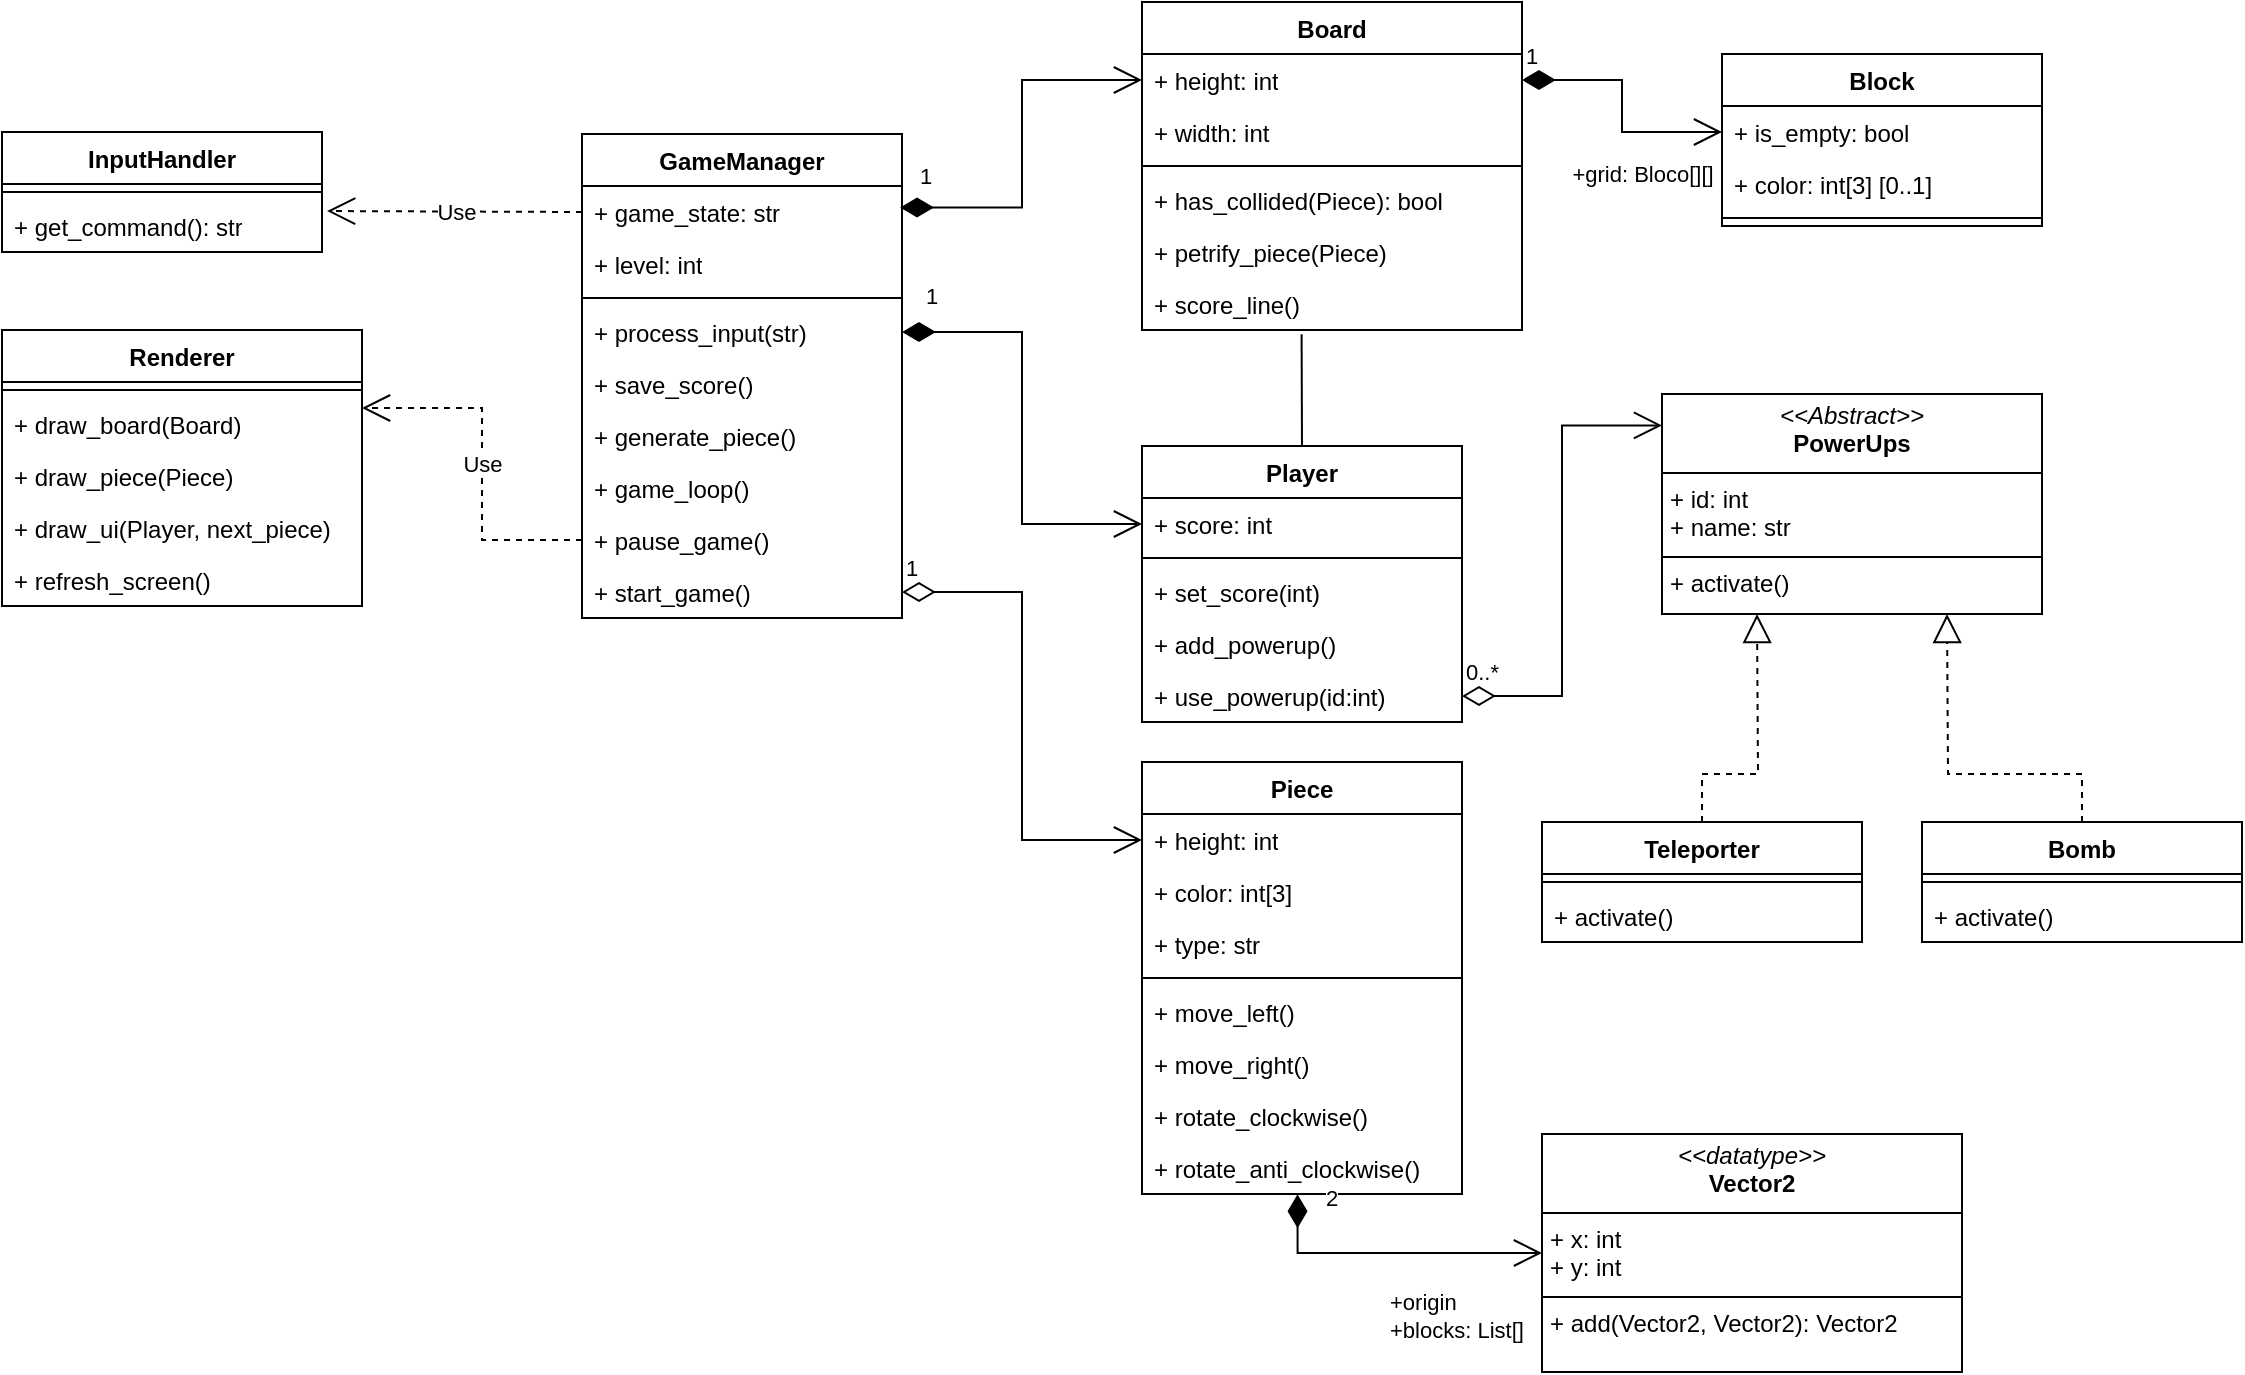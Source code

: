 <mxfile>
    <diagram name="Página-1" id="Ick1-umUcH9V6UhuXEa-">
        <mxGraphModel dx="205" dy="286" grid="1" gridSize="10" guides="1" tooltips="1" connect="1" arrows="1" fold="1" page="1" pageScale="1" pageWidth="1169" pageHeight="827" math="0" shadow="0">
            <root>
                <mxCell id="0"/>
                <mxCell id="1" parent="0"/>
                <mxCell id="P-CpRKUFRrQaHl6mjp3--8" value="&lt;div&gt;GameManager&lt;/div&gt;" style="swimlane;fontStyle=1;align=center;verticalAlign=top;childLayout=stackLayout;horizontal=1;startSize=26;horizontalStack=0;resizeParent=1;resizeParentMax=0;resizeLast=0;collapsible=1;marginBottom=0;whiteSpace=wrap;html=1;" parent="1" vertex="1">
                    <mxGeometry x="320" y="100" width="160" height="242" as="geometry"/>
                </mxCell>
                <mxCell id="P-CpRKUFRrQaHl6mjp3--9" value="+ game_state: str" style="text;strokeColor=none;fillColor=none;align=left;verticalAlign=top;spacingLeft=4;spacingRight=4;overflow=hidden;rotatable=0;points=[[0,0.5],[1,0.5]];portConstraint=eastwest;whiteSpace=wrap;html=1;" parent="P-CpRKUFRrQaHl6mjp3--8" vertex="1">
                    <mxGeometry y="26" width="160" height="26" as="geometry"/>
                </mxCell>
                <mxCell id="P-CpRKUFRrQaHl6mjp3--46" value="+ level: int" style="text;strokeColor=none;fillColor=none;align=left;verticalAlign=top;spacingLeft=4;spacingRight=4;overflow=hidden;rotatable=0;points=[[0,0.5],[1,0.5]];portConstraint=eastwest;whiteSpace=wrap;html=1;" parent="P-CpRKUFRrQaHl6mjp3--8" vertex="1">
                    <mxGeometry y="52" width="160" height="26" as="geometry"/>
                </mxCell>
                <mxCell id="P-CpRKUFRrQaHl6mjp3--10" value="" style="line;strokeWidth=1;fillColor=none;align=left;verticalAlign=middle;spacingTop=-1;spacingLeft=3;spacingRight=3;rotatable=0;labelPosition=right;points=[];portConstraint=eastwest;strokeColor=inherit;" parent="P-CpRKUFRrQaHl6mjp3--8" vertex="1">
                    <mxGeometry y="78" width="160" height="8" as="geometry"/>
                </mxCell>
                <mxCell id="P-CpRKUFRrQaHl6mjp3--11" value="+ process_input(str)" style="text;strokeColor=none;fillColor=none;align=left;verticalAlign=top;spacingLeft=4;spacingRight=4;overflow=hidden;rotatable=0;points=[[0,0.5],[1,0.5]];portConstraint=eastwest;whiteSpace=wrap;html=1;" parent="P-CpRKUFRrQaHl6mjp3--8" vertex="1">
                    <mxGeometry y="86" width="160" height="26" as="geometry"/>
                </mxCell>
                <mxCell id="P-CpRKUFRrQaHl6mjp3--54" value="+ save_score()" style="text;strokeColor=none;fillColor=none;align=left;verticalAlign=top;spacingLeft=4;spacingRight=4;overflow=hidden;rotatable=0;points=[[0,0.5],[1,0.5]];portConstraint=eastwest;whiteSpace=wrap;html=1;" parent="P-CpRKUFRrQaHl6mjp3--8" vertex="1">
                    <mxGeometry y="112" width="160" height="26" as="geometry"/>
                </mxCell>
                <mxCell id="P-CpRKUFRrQaHl6mjp3--52" value="+ generate_piece()" style="text;strokeColor=none;fillColor=none;align=left;verticalAlign=top;spacingLeft=4;spacingRight=4;overflow=hidden;rotatable=0;points=[[0,0.5],[1,0.5]];portConstraint=eastwest;whiteSpace=wrap;html=1;" parent="P-CpRKUFRrQaHl6mjp3--8" vertex="1">
                    <mxGeometry y="138" width="160" height="26" as="geometry"/>
                </mxCell>
                <mxCell id="P-CpRKUFRrQaHl6mjp3--51" value="+ game_loop()" style="text;strokeColor=none;fillColor=none;align=left;verticalAlign=top;spacingLeft=4;spacingRight=4;overflow=hidden;rotatable=0;points=[[0,0.5],[1,0.5]];portConstraint=eastwest;whiteSpace=wrap;html=1;" parent="P-CpRKUFRrQaHl6mjp3--8" vertex="1">
                    <mxGeometry y="164" width="160" height="26" as="geometry"/>
                </mxCell>
                <mxCell id="P-CpRKUFRrQaHl6mjp3--50" value="+ pause_game()" style="text;strokeColor=none;fillColor=none;align=left;verticalAlign=top;spacingLeft=4;spacingRight=4;overflow=hidden;rotatable=0;points=[[0,0.5],[1,0.5]];portConstraint=eastwest;whiteSpace=wrap;html=1;" parent="P-CpRKUFRrQaHl6mjp3--8" vertex="1">
                    <mxGeometry y="190" width="160" height="26" as="geometry"/>
                </mxCell>
                <mxCell id="P-CpRKUFRrQaHl6mjp3--49" value="+ start_game()" style="text;strokeColor=none;fillColor=none;align=left;verticalAlign=top;spacingLeft=4;spacingRight=4;overflow=hidden;rotatable=0;points=[[0,0.5],[1,0.5]];portConstraint=eastwest;whiteSpace=wrap;html=1;" parent="P-CpRKUFRrQaHl6mjp3--8" vertex="1">
                    <mxGeometry y="216" width="160" height="26" as="geometry"/>
                </mxCell>
                <mxCell id="P-CpRKUFRrQaHl6mjp3--16" value="Board" style="swimlane;fontStyle=1;align=center;verticalAlign=top;childLayout=stackLayout;horizontal=1;startSize=26;horizontalStack=0;resizeParent=1;resizeParentMax=0;resizeLast=0;collapsible=1;marginBottom=0;whiteSpace=wrap;html=1;" parent="1" vertex="1">
                    <mxGeometry x="600" y="34" width="190" height="164" as="geometry"/>
                </mxCell>
                <mxCell id="P-CpRKUFRrQaHl6mjp3--17" value="+ height: int" style="text;strokeColor=none;fillColor=none;align=left;verticalAlign=top;spacingLeft=4;spacingRight=4;overflow=hidden;rotatable=0;points=[[0,0.5],[1,0.5]];portConstraint=eastwest;whiteSpace=wrap;html=1;" parent="P-CpRKUFRrQaHl6mjp3--16" vertex="1">
                    <mxGeometry y="26" width="190" height="26" as="geometry"/>
                </mxCell>
                <mxCell id="P-CpRKUFRrQaHl6mjp3--55" value="+ width: int" style="text;strokeColor=none;fillColor=none;align=left;verticalAlign=top;spacingLeft=4;spacingRight=4;overflow=hidden;rotatable=0;points=[[0,0.5],[1,0.5]];portConstraint=eastwest;whiteSpace=wrap;html=1;" parent="P-CpRKUFRrQaHl6mjp3--16" vertex="1">
                    <mxGeometry y="52" width="190" height="26" as="geometry"/>
                </mxCell>
                <mxCell id="P-CpRKUFRrQaHl6mjp3--18" value="" style="line;strokeWidth=1;fillColor=none;align=left;verticalAlign=middle;spacingTop=-1;spacingLeft=3;spacingRight=3;rotatable=0;labelPosition=right;points=[];portConstraint=eastwest;strokeColor=inherit;" parent="P-CpRKUFRrQaHl6mjp3--16" vertex="1">
                    <mxGeometry y="78" width="190" height="8" as="geometry"/>
                </mxCell>
                <mxCell id="P-CpRKUFRrQaHl6mjp3--19" value="&lt;div&gt;+ has_collided(Piece): bool&lt;/div&gt;" style="text;strokeColor=none;fillColor=none;align=left;verticalAlign=top;spacingLeft=4;spacingRight=4;overflow=hidden;rotatable=0;points=[[0,0.5],[1,0.5]];portConstraint=eastwest;whiteSpace=wrap;html=1;" parent="P-CpRKUFRrQaHl6mjp3--16" vertex="1">
                    <mxGeometry y="86" width="190" height="26" as="geometry"/>
                </mxCell>
                <mxCell id="P-CpRKUFRrQaHl6mjp3--57" value="&lt;div&gt;+ petrify_piece(Piece)&lt;/div&gt;" style="text;strokeColor=none;fillColor=none;align=left;verticalAlign=top;spacingLeft=4;spacingRight=4;overflow=hidden;rotatable=0;points=[[0,0.5],[1,0.5]];portConstraint=eastwest;whiteSpace=wrap;html=1;" parent="P-CpRKUFRrQaHl6mjp3--16" vertex="1">
                    <mxGeometry y="112" width="190" height="26" as="geometry"/>
                </mxCell>
                <mxCell id="P-CpRKUFRrQaHl6mjp3--58" value="&lt;div&gt;+ score_line()&lt;/div&gt;" style="text;strokeColor=none;fillColor=none;align=left;verticalAlign=top;spacingLeft=4;spacingRight=4;overflow=hidden;rotatable=0;points=[[0,0.5],[1,0.5]];portConstraint=eastwest;whiteSpace=wrap;html=1;" parent="P-CpRKUFRrQaHl6mjp3--16" vertex="1">
                    <mxGeometry y="138" width="190" height="26" as="geometry"/>
                </mxCell>
                <mxCell id="P-CpRKUFRrQaHl6mjp3--26" value="Player" style="swimlane;fontStyle=1;align=center;verticalAlign=top;childLayout=stackLayout;horizontal=1;startSize=26;horizontalStack=0;resizeParent=1;resizeParentMax=0;resizeLast=0;collapsible=1;marginBottom=0;whiteSpace=wrap;html=1;" parent="1" vertex="1">
                    <mxGeometry x="600" y="256" width="160" height="138" as="geometry"/>
                </mxCell>
                <mxCell id="P-CpRKUFRrQaHl6mjp3--27" value="+ score: int" style="text;strokeColor=none;fillColor=none;align=left;verticalAlign=top;spacingLeft=4;spacingRight=4;overflow=hidden;rotatable=0;points=[[0,0.5],[1,0.5]];portConstraint=eastwest;whiteSpace=wrap;html=1;" parent="P-CpRKUFRrQaHl6mjp3--26" vertex="1">
                    <mxGeometry y="26" width="160" height="26" as="geometry"/>
                </mxCell>
                <mxCell id="P-CpRKUFRrQaHl6mjp3--28" value="" style="line;strokeWidth=1;fillColor=none;align=left;verticalAlign=middle;spacingTop=-1;spacingLeft=3;spacingRight=3;rotatable=0;labelPosition=right;points=[];portConstraint=eastwest;strokeColor=inherit;" parent="P-CpRKUFRrQaHl6mjp3--26" vertex="1">
                    <mxGeometry y="52" width="160" height="8" as="geometry"/>
                </mxCell>
                <mxCell id="ry5ZCGBuCpGSopJHRG9j-54" value="+ set_score(int)" style="text;strokeColor=none;fillColor=none;align=left;verticalAlign=top;spacingLeft=4;spacingRight=4;overflow=hidden;rotatable=0;points=[[0,0.5],[1,0.5]];portConstraint=eastwest;whiteSpace=wrap;html=1;" parent="P-CpRKUFRrQaHl6mjp3--26" vertex="1">
                    <mxGeometry y="60" width="160" height="26" as="geometry"/>
                </mxCell>
                <mxCell id="ry5ZCGBuCpGSopJHRG9j-69" value="+ add_powerup()" style="text;strokeColor=none;fillColor=none;align=left;verticalAlign=top;spacingLeft=4;spacingRight=4;overflow=hidden;rotatable=0;points=[[0,0.5],[1,0.5]];portConstraint=eastwest;whiteSpace=wrap;html=1;" parent="P-CpRKUFRrQaHl6mjp3--26" vertex="1">
                    <mxGeometry y="86" width="160" height="26" as="geometry"/>
                </mxCell>
                <mxCell id="P-CpRKUFRrQaHl6mjp3--29" value="+ use_powerup(id:int)" style="text;strokeColor=none;fillColor=none;align=left;verticalAlign=top;spacingLeft=4;spacingRight=4;overflow=hidden;rotatable=0;points=[[0,0.5],[1,0.5]];portConstraint=eastwest;whiteSpace=wrap;html=1;" parent="P-CpRKUFRrQaHl6mjp3--26" vertex="1">
                    <mxGeometry y="112" width="160" height="26" as="geometry"/>
                </mxCell>
                <mxCell id="P-CpRKUFRrQaHl6mjp3--32" value="1" style="endArrow=open;html=1;endSize=12;startArrow=diamondThin;startSize=14;startFill=1;edgeStyle=orthogonalEdgeStyle;align=left;verticalAlign=bottom;rounded=0;exitX=0.994;exitY=0.152;exitDx=0;exitDy=0;entryX=0;entryY=0.5;entryDx=0;entryDy=0;exitPerimeter=0;" parent="1" source="P-CpRKUFRrQaHl6mjp3--8" target="P-CpRKUFRrQaHl6mjp3--17" edge="1">
                    <mxGeometry x="-0.912" y="7" relative="1" as="geometry">
                        <mxPoint x="396" y="270" as="sourcePoint"/>
                        <mxPoint x="556" y="270" as="targetPoint"/>
                        <mxPoint as="offset"/>
                    </mxGeometry>
                </mxCell>
                <mxCell id="P-CpRKUFRrQaHl6mjp3--36" value="&lt;div&gt;Piece&lt;/div&gt;" style="swimlane;fontStyle=1;align=center;verticalAlign=top;childLayout=stackLayout;horizontal=1;startSize=26;horizontalStack=0;resizeParent=1;resizeParentMax=0;resizeLast=0;collapsible=1;marginBottom=0;whiteSpace=wrap;html=1;" parent="1" vertex="1">
                    <mxGeometry x="600" y="414" width="160" height="216" as="geometry"/>
                </mxCell>
                <mxCell id="P-CpRKUFRrQaHl6mjp3--37" value="+ height: int" style="text;strokeColor=none;fillColor=none;align=left;verticalAlign=top;spacingLeft=4;spacingRight=4;overflow=hidden;rotatable=0;points=[[0,0.5],[1,0.5]];portConstraint=eastwest;whiteSpace=wrap;html=1;" parent="P-CpRKUFRrQaHl6mjp3--36" vertex="1">
                    <mxGeometry y="26" width="160" height="26" as="geometry"/>
                </mxCell>
                <mxCell id="ry5ZCGBuCpGSopJHRG9j-68" value="+ color: int[3]" style="text;strokeColor=none;fillColor=none;align=left;verticalAlign=top;spacingLeft=4;spacingRight=4;overflow=hidden;rotatable=0;points=[[0,0.5],[1,0.5]];portConstraint=eastwest;whiteSpace=wrap;html=1;" parent="P-CpRKUFRrQaHl6mjp3--36" vertex="1">
                    <mxGeometry y="52" width="160" height="26" as="geometry"/>
                </mxCell>
                <mxCell id="ry5ZCGBuCpGSopJHRG9j-64" value="+ type: str" style="text;strokeColor=none;fillColor=none;align=left;verticalAlign=top;spacingLeft=4;spacingRight=4;overflow=hidden;rotatable=0;points=[[0,0.5],[1,0.5]];portConstraint=eastwest;whiteSpace=wrap;html=1;" parent="P-CpRKUFRrQaHl6mjp3--36" vertex="1">
                    <mxGeometry y="78" width="160" height="26" as="geometry"/>
                </mxCell>
                <mxCell id="P-CpRKUFRrQaHl6mjp3--38" value="" style="line;strokeWidth=1;fillColor=none;align=left;verticalAlign=middle;spacingTop=-1;spacingLeft=3;spacingRight=3;rotatable=0;labelPosition=right;points=[];portConstraint=eastwest;strokeColor=inherit;" parent="P-CpRKUFRrQaHl6mjp3--36" vertex="1">
                    <mxGeometry y="104" width="160" height="8" as="geometry"/>
                </mxCell>
                <mxCell id="ry5ZCGBuCpGSopJHRG9j-61" value="+ move_left()" style="text;strokeColor=none;fillColor=none;align=left;verticalAlign=top;spacingLeft=4;spacingRight=4;overflow=hidden;rotatable=0;points=[[0,0.5],[1,0.5]];portConstraint=eastwest;whiteSpace=wrap;html=1;" parent="P-CpRKUFRrQaHl6mjp3--36" vertex="1">
                    <mxGeometry y="112" width="160" height="26" as="geometry"/>
                </mxCell>
                <mxCell id="ry5ZCGBuCpGSopJHRG9j-66" value="+ move_right()" style="text;strokeColor=none;fillColor=none;align=left;verticalAlign=top;spacingLeft=4;spacingRight=4;overflow=hidden;rotatable=0;points=[[0,0.5],[1,0.5]];portConstraint=eastwest;whiteSpace=wrap;html=1;" parent="P-CpRKUFRrQaHl6mjp3--36" vertex="1">
                    <mxGeometry y="138" width="160" height="26" as="geometry"/>
                </mxCell>
                <mxCell id="ry5ZCGBuCpGSopJHRG9j-67" value="+ rotate_clockwise()" style="text;strokeColor=none;fillColor=none;align=left;verticalAlign=top;spacingLeft=4;spacingRight=4;overflow=hidden;rotatable=0;points=[[0,0.5],[1,0.5]];portConstraint=eastwest;whiteSpace=wrap;html=1;" parent="P-CpRKUFRrQaHl6mjp3--36" vertex="1">
                    <mxGeometry y="164" width="160" height="26" as="geometry"/>
                </mxCell>
                <mxCell id="P-CpRKUFRrQaHl6mjp3--39" value="+ rotate_anti_clockwise()" style="text;strokeColor=none;fillColor=none;align=left;verticalAlign=top;spacingLeft=4;spacingRight=4;overflow=hidden;rotatable=0;points=[[0,0.5],[1,0.5]];portConstraint=eastwest;whiteSpace=wrap;html=1;" parent="P-CpRKUFRrQaHl6mjp3--36" vertex="1">
                    <mxGeometry y="190" width="160" height="26" as="geometry"/>
                </mxCell>
                <mxCell id="P-CpRKUFRrQaHl6mjp3--47" value="1" style="endArrow=open;html=1;endSize=12;startArrow=diamondThin;startSize=14;startFill=1;edgeStyle=orthogonalEdgeStyle;align=left;verticalAlign=bottom;rounded=0;exitX=1;exitY=0.5;exitDx=0;exitDy=0;entryX=0;entryY=0.5;entryDx=0;entryDy=0;" parent="1" source="P-CpRKUFRrQaHl6mjp3--11" target="P-CpRKUFRrQaHl6mjp3--27" edge="1">
                    <mxGeometry x="-0.91" y="9" relative="1" as="geometry">
                        <mxPoint x="506" y="202" as="sourcePoint"/>
                        <mxPoint x="596" y="202" as="targetPoint"/>
                        <mxPoint as="offset"/>
                    </mxGeometry>
                </mxCell>
                <mxCell id="P-CpRKUFRrQaHl6mjp3--62" value="&lt;p style=&quot;margin:0px;margin-top:4px;text-align:center;&quot;&gt;&lt;i&gt;&amp;lt;&amp;lt;datatype&amp;gt;&amp;gt;&lt;/i&gt;&lt;br&gt;&lt;b&gt;Vector2&lt;/b&gt;&lt;/p&gt;&lt;hr size=&quot;1&quot; style=&quot;border-style:solid;&quot;&gt;&lt;p style=&quot;margin:0px;margin-left:4px;&quot;&gt;+ x: int&lt;br&gt;+ y: int&lt;/p&gt;&lt;hr size=&quot;1&quot; style=&quot;border-style:solid;&quot;&gt;&lt;p style=&quot;margin:0px;margin-left:4px;&quot;&gt;+ add(Vector2, Vector2): Vector2&lt;/p&gt;" style="verticalAlign=top;align=left;overflow=fill;html=1;whiteSpace=wrap;" parent="1" vertex="1">
                    <mxGeometry x="800" y="600" width="210" height="119" as="geometry"/>
                </mxCell>
                <mxCell id="P-CpRKUFRrQaHl6mjp3--64" value="Block" style="swimlane;fontStyle=1;align=center;verticalAlign=top;childLayout=stackLayout;horizontal=1;startSize=26;horizontalStack=0;resizeParent=1;resizeParentMax=0;resizeLast=0;collapsible=1;marginBottom=0;whiteSpace=wrap;html=1;" parent="1" vertex="1">
                    <mxGeometry x="890" y="60" width="160" height="86" as="geometry"/>
                </mxCell>
                <mxCell id="P-CpRKUFRrQaHl6mjp3--71" value="+ is_empty: bool" style="text;strokeColor=none;fillColor=none;align=left;verticalAlign=top;spacingLeft=4;spacingRight=4;overflow=hidden;rotatable=0;points=[[0,0.5],[1,0.5]];portConstraint=eastwest;whiteSpace=wrap;html=1;" parent="P-CpRKUFRrQaHl6mjp3--64" vertex="1">
                    <mxGeometry y="26" width="160" height="26" as="geometry"/>
                </mxCell>
                <mxCell id="P-CpRKUFRrQaHl6mjp3--70" value="+ color: int[3] [0..1]" style="text;strokeColor=none;fillColor=none;align=left;verticalAlign=top;spacingLeft=4;spacingRight=4;overflow=hidden;rotatable=0;points=[[0,0.5],[1,0.5]];portConstraint=eastwest;whiteSpace=wrap;html=1;" parent="P-CpRKUFRrQaHl6mjp3--64" vertex="1">
                    <mxGeometry y="52" width="160" height="26" as="geometry"/>
                </mxCell>
                <mxCell id="P-CpRKUFRrQaHl6mjp3--66" value="" style="line;strokeWidth=1;fillColor=none;align=left;verticalAlign=middle;spacingTop=-1;spacingLeft=3;spacingRight=3;rotatable=0;labelPosition=right;points=[];portConstraint=eastwest;strokeColor=inherit;" parent="P-CpRKUFRrQaHl6mjp3--64" vertex="1">
                    <mxGeometry y="78" width="160" height="8" as="geometry"/>
                </mxCell>
                <mxCell id="P-CpRKUFRrQaHl6mjp3--69" value="1" style="endArrow=open;html=1;endSize=12;startArrow=diamondThin;startSize=14;startFill=1;edgeStyle=orthogonalEdgeStyle;align=left;verticalAlign=bottom;rounded=0;exitX=1;exitY=0.5;exitDx=0;exitDy=0;entryX=0;entryY=0.5;entryDx=0;entryDy=0;" parent="1" source="P-CpRKUFRrQaHl6mjp3--17" target="P-CpRKUFRrQaHl6mjp3--71" edge="1">
                    <mxGeometry x="-1" y="3" relative="1" as="geometry">
                        <mxPoint x="830" y="180" as="sourcePoint"/>
                        <mxPoint x="860" y="99" as="targetPoint"/>
                        <Array as="points">
                            <mxPoint x="840" y="73"/>
                            <mxPoint x="840" y="99"/>
                        </Array>
                    </mxGeometry>
                </mxCell>
                <mxCell id="ry5ZCGBuCpGSopJHRG9j-1" value="+grid: Bloco[][]" style="edgeLabel;html=1;align=center;verticalAlign=middle;resizable=0;points=[];" parent="P-CpRKUFRrQaHl6mjp3--69" vertex="1" connectable="0">
                    <mxGeometry x="0.503" y="1" relative="1" as="geometry">
                        <mxPoint x="-9" y="22" as="offset"/>
                    </mxGeometry>
                </mxCell>
                <mxCell id="ry5ZCGBuCpGSopJHRG9j-13" value="&lt;p style=&quot;margin:0px;margin-top:4px;text-align:center;&quot;&gt;&lt;i&gt;&amp;lt;&amp;lt;Abstract&amp;gt;&amp;gt;&lt;/i&gt;&lt;br&gt;&lt;b&gt;PowerUps&lt;/b&gt;&lt;/p&gt;&lt;hr size=&quot;1&quot; style=&quot;border-style:solid;&quot;&gt;&lt;p style=&quot;margin:0px;margin-left:4px;&quot;&gt;+ id: int&lt;br&gt;+ name: str&lt;/p&gt;&lt;hr size=&quot;1&quot; style=&quot;border-style:solid;&quot;&gt;&lt;p style=&quot;margin:0px;margin-left:4px;&quot;&gt;+ activate()&lt;/p&gt;" style="verticalAlign=top;align=left;overflow=fill;html=1;whiteSpace=wrap;" parent="1" vertex="1">
                    <mxGeometry x="860" y="230" width="190" height="110" as="geometry"/>
                </mxCell>
                <mxCell id="ry5ZCGBuCpGSopJHRG9j-17" value="0..*" style="endArrow=open;html=1;endSize=12;startArrow=diamondThin;startSize=14;startFill=0;edgeStyle=orthogonalEdgeStyle;align=left;verticalAlign=bottom;rounded=0;exitX=1;exitY=0.5;exitDx=0;exitDy=0;entryX=0;entryY=0.143;entryDx=0;entryDy=0;entryPerimeter=0;" parent="1" source="P-CpRKUFRrQaHl6mjp3--29" target="ry5ZCGBuCpGSopJHRG9j-13" edge="1">
                    <mxGeometry x="-1" y="3" relative="1" as="geometry">
                        <mxPoint x="800" y="380" as="sourcePoint"/>
                        <mxPoint x="960" y="380" as="targetPoint"/>
                    </mxGeometry>
                </mxCell>
                <mxCell id="ry5ZCGBuCpGSopJHRG9j-23" value="Bomb" style="swimlane;fontStyle=1;align=center;verticalAlign=top;childLayout=stackLayout;horizontal=1;startSize=26;horizontalStack=0;resizeParent=1;resizeParentMax=0;resizeLast=0;collapsible=1;marginBottom=0;whiteSpace=wrap;html=1;" parent="1" vertex="1">
                    <mxGeometry x="990" y="444" width="160" height="60" as="geometry"/>
                </mxCell>
                <mxCell id="ry5ZCGBuCpGSopJHRG9j-25" value="" style="line;strokeWidth=1;fillColor=none;align=left;verticalAlign=middle;spacingTop=-1;spacingLeft=3;spacingRight=3;rotatable=0;labelPosition=right;points=[];portConstraint=eastwest;strokeColor=inherit;" parent="ry5ZCGBuCpGSopJHRG9j-23" vertex="1">
                    <mxGeometry y="26" width="160" height="8" as="geometry"/>
                </mxCell>
                <mxCell id="ry5ZCGBuCpGSopJHRG9j-26" value="+ activate()" style="text;strokeColor=none;fillColor=none;align=left;verticalAlign=top;spacingLeft=4;spacingRight=4;overflow=hidden;rotatable=0;points=[[0,0.5],[1,0.5]];portConstraint=eastwest;whiteSpace=wrap;html=1;" parent="ry5ZCGBuCpGSopJHRG9j-23" vertex="1">
                    <mxGeometry y="34" width="160" height="26" as="geometry"/>
                </mxCell>
                <mxCell id="ry5ZCGBuCpGSopJHRG9j-28" value="" style="endArrow=block;dashed=1;endFill=0;endSize=12;html=1;rounded=0;entryX=0.75;entryY=1;entryDx=0;entryDy=0;exitX=0.5;exitY=0;exitDx=0;exitDy=0;" parent="1" source="ry5ZCGBuCpGSopJHRG9j-23" target="ry5ZCGBuCpGSopJHRG9j-13" edge="1">
                    <mxGeometry width="160" relative="1" as="geometry">
                        <mxPoint x="850" y="640" as="sourcePoint"/>
                        <mxPoint x="850" y="550" as="targetPoint"/>
                        <Array as="points">
                            <mxPoint x="1070" y="420"/>
                            <mxPoint x="1003" y="420"/>
                        </Array>
                    </mxGeometry>
                </mxCell>
                <mxCell id="ry5ZCGBuCpGSopJHRG9j-29" value="Teleporter" style="swimlane;fontStyle=1;align=center;verticalAlign=top;childLayout=stackLayout;horizontal=1;startSize=26;horizontalStack=0;resizeParent=1;resizeParentMax=0;resizeLast=0;collapsible=1;marginBottom=0;whiteSpace=wrap;html=1;" parent="1" vertex="1">
                    <mxGeometry x="800" y="444" width="160" height="60" as="geometry"/>
                </mxCell>
                <mxCell id="ry5ZCGBuCpGSopJHRG9j-31" value="" style="line;strokeWidth=1;fillColor=none;align=left;verticalAlign=middle;spacingTop=-1;spacingLeft=3;spacingRight=3;rotatable=0;labelPosition=right;points=[];portConstraint=eastwest;strokeColor=inherit;" parent="ry5ZCGBuCpGSopJHRG9j-29" vertex="1">
                    <mxGeometry y="26" width="160" height="8" as="geometry"/>
                </mxCell>
                <mxCell id="ry5ZCGBuCpGSopJHRG9j-32" value="+ activate()" style="text;strokeColor=none;fillColor=none;align=left;verticalAlign=top;spacingLeft=4;spacingRight=4;overflow=hidden;rotatable=0;points=[[0,0.5],[1,0.5]];portConstraint=eastwest;whiteSpace=wrap;html=1;" parent="ry5ZCGBuCpGSopJHRG9j-29" vertex="1">
                    <mxGeometry y="34" width="160" height="26" as="geometry"/>
                </mxCell>
                <mxCell id="ry5ZCGBuCpGSopJHRG9j-33" value="" style="endArrow=block;dashed=1;endFill=0;endSize=12;html=1;rounded=0;exitX=0.5;exitY=0;exitDx=0;exitDy=0;entryX=0.25;entryY=1;entryDx=0;entryDy=0;" parent="1" source="ry5ZCGBuCpGSopJHRG9j-29" target="ry5ZCGBuCpGSopJHRG9j-13" edge="1">
                    <mxGeometry width="160" relative="1" as="geometry">
                        <mxPoint x="809.41" y="610" as="sourcePoint"/>
                        <mxPoint x="930" y="580" as="targetPoint"/>
                        <Array as="points">
                            <mxPoint x="880" y="420"/>
                            <mxPoint x="908" y="420"/>
                        </Array>
                    </mxGeometry>
                </mxCell>
                <mxCell id="ry5ZCGBuCpGSopJHRG9j-35" value="1" style="endArrow=open;html=1;endSize=12;startArrow=diamondThin;startSize=14;startFill=0;edgeStyle=orthogonalEdgeStyle;align=left;verticalAlign=bottom;rounded=0;exitX=1;exitY=0.5;exitDx=0;exitDy=0;entryX=0;entryY=0.5;entryDx=0;entryDy=0;" parent="1" source="P-CpRKUFRrQaHl6mjp3--49" target="P-CpRKUFRrQaHl6mjp3--37" edge="1">
                    <mxGeometry x="-1" y="3" relative="1" as="geometry">
                        <mxPoint x="494.5" y="330" as="sourcePoint"/>
                        <mxPoint x="598.5" y="330" as="targetPoint"/>
                    </mxGeometry>
                </mxCell>
                <mxCell id="ry5ZCGBuCpGSopJHRG9j-36" value="InputHandler" style="swimlane;fontStyle=1;align=center;verticalAlign=top;childLayout=stackLayout;horizontal=1;startSize=26;horizontalStack=0;resizeParent=1;resizeParentMax=0;resizeLast=0;collapsible=1;marginBottom=0;whiteSpace=wrap;html=1;" parent="1" vertex="1">
                    <mxGeometry x="30" y="99" width="160" height="60" as="geometry"/>
                </mxCell>
                <mxCell id="ry5ZCGBuCpGSopJHRG9j-38" value="" style="line;strokeWidth=1;fillColor=none;align=left;verticalAlign=middle;spacingTop=-1;spacingLeft=3;spacingRight=3;rotatable=0;labelPosition=right;points=[];portConstraint=eastwest;strokeColor=inherit;" parent="ry5ZCGBuCpGSopJHRG9j-36" vertex="1">
                    <mxGeometry y="26" width="160" height="8" as="geometry"/>
                </mxCell>
                <mxCell id="ry5ZCGBuCpGSopJHRG9j-39" value="+ get_command(): str" style="text;strokeColor=none;fillColor=none;align=left;verticalAlign=top;spacingLeft=4;spacingRight=4;overflow=hidden;rotatable=0;points=[[0,0.5],[1,0.5]];portConstraint=eastwest;whiteSpace=wrap;html=1;" parent="ry5ZCGBuCpGSopJHRG9j-36" vertex="1">
                    <mxGeometry y="34" width="160" height="26" as="geometry"/>
                </mxCell>
                <mxCell id="ry5ZCGBuCpGSopJHRG9j-40" value="&lt;div&gt;Renderer&lt;/div&gt;" style="swimlane;fontStyle=1;align=center;verticalAlign=top;childLayout=stackLayout;horizontal=1;startSize=26;horizontalStack=0;resizeParent=1;resizeParentMax=0;resizeLast=0;collapsible=1;marginBottom=0;whiteSpace=wrap;html=1;" parent="1" vertex="1">
                    <mxGeometry x="30" y="198" width="180" height="138" as="geometry"/>
                </mxCell>
                <mxCell id="ry5ZCGBuCpGSopJHRG9j-42" value="" style="line;strokeWidth=1;fillColor=none;align=left;verticalAlign=middle;spacingTop=-1;spacingLeft=3;spacingRight=3;rotatable=0;labelPosition=right;points=[];portConstraint=eastwest;strokeColor=inherit;" parent="ry5ZCGBuCpGSopJHRG9j-40" vertex="1">
                    <mxGeometry y="26" width="180" height="8" as="geometry"/>
                </mxCell>
                <mxCell id="ry5ZCGBuCpGSopJHRG9j-43" value="+ draw_board(Board)" style="text;strokeColor=none;fillColor=none;align=left;verticalAlign=top;spacingLeft=4;spacingRight=4;overflow=hidden;rotatable=0;points=[[0,0.5],[1,0.5]];portConstraint=eastwest;whiteSpace=wrap;html=1;" parent="ry5ZCGBuCpGSopJHRG9j-40" vertex="1">
                    <mxGeometry y="34" width="180" height="26" as="geometry"/>
                </mxCell>
                <mxCell id="ry5ZCGBuCpGSopJHRG9j-53" value="&lt;div&gt;+ draw_piece(Piece)&lt;/div&gt;" style="text;strokeColor=none;fillColor=none;align=left;verticalAlign=top;spacingLeft=4;spacingRight=4;overflow=hidden;rotatable=0;points=[[0,0.5],[1,0.5]];portConstraint=eastwest;whiteSpace=wrap;html=1;" parent="ry5ZCGBuCpGSopJHRG9j-40" vertex="1">
                    <mxGeometry y="60" width="180" height="26" as="geometry"/>
                </mxCell>
                <mxCell id="ry5ZCGBuCpGSopJHRG9j-52" value="&lt;div&gt;+ draw_ui(Player, next_piece)&lt;/div&gt;" style="text;strokeColor=none;fillColor=none;align=left;verticalAlign=top;spacingLeft=4;spacingRight=4;overflow=hidden;rotatable=0;points=[[0,0.5],[1,0.5]];portConstraint=eastwest;whiteSpace=wrap;html=1;" parent="ry5ZCGBuCpGSopJHRG9j-40" vertex="1">
                    <mxGeometry y="86" width="180" height="26" as="geometry"/>
                </mxCell>
                <mxCell id="ry5ZCGBuCpGSopJHRG9j-49" value="+ refresh_screen()" style="text;strokeColor=none;fillColor=none;align=left;verticalAlign=top;spacingLeft=4;spacingRight=4;overflow=hidden;rotatable=0;points=[[0,0.5],[1,0.5]];portConstraint=eastwest;whiteSpace=wrap;html=1;" parent="ry5ZCGBuCpGSopJHRG9j-40" vertex="1">
                    <mxGeometry y="112" width="180" height="26" as="geometry"/>
                </mxCell>
                <mxCell id="ry5ZCGBuCpGSopJHRG9j-44" value="Use" style="endArrow=open;endSize=12;dashed=1;html=1;rounded=0;entryX=1;entryY=0.5;entryDx=0;entryDy=0;exitX=0;exitY=0.5;exitDx=0;exitDy=0;" parent="1" source="P-CpRKUFRrQaHl6mjp3--50" edge="1">
                    <mxGeometry width="160" relative="1" as="geometry">
                        <mxPoint x="270" y="290" as="sourcePoint"/>
                        <mxPoint x="210" y="237" as="targetPoint"/>
                        <Array as="points">
                            <mxPoint x="270" y="303"/>
                            <mxPoint x="270" y="237"/>
                        </Array>
                    </mxGeometry>
                </mxCell>
                <mxCell id="ry5ZCGBuCpGSopJHRG9j-45" value="Use" style="endArrow=open;endSize=12;dashed=1;html=1;rounded=0;exitX=0;exitY=0.5;exitDx=0;exitDy=0;entryX=1.016;entryY=0.212;entryDx=0;entryDy=0;entryPerimeter=0;" parent="1" source="P-CpRKUFRrQaHl6mjp3--9" target="ry5ZCGBuCpGSopJHRG9j-39" edge="1">
                    <mxGeometry width="160" relative="1" as="geometry">
                        <mxPoint x="290" y="170" as="sourcePoint"/>
                        <mxPoint x="210" y="139.0" as="targetPoint"/>
                    </mxGeometry>
                </mxCell>
                <mxCell id="ry5ZCGBuCpGSopJHRG9j-55" value="" style="endArrow=none;html=1;rounded=0;exitX=0.5;exitY=0;exitDx=0;exitDy=0;entryX=0.42;entryY=1.081;entryDx=0;entryDy=0;entryPerimeter=0;" parent="1" source="P-CpRKUFRrQaHl6mjp3--26" target="P-CpRKUFRrQaHl6mjp3--58" edge="1">
                    <mxGeometry width="50" height="50" relative="1" as="geometry">
                        <mxPoint x="550" y="220" as="sourcePoint"/>
                        <mxPoint x="600" y="170" as="targetPoint"/>
                    </mxGeometry>
                </mxCell>
                <mxCell id="ry5ZCGBuCpGSopJHRG9j-57" value="&lt;div&gt;2&lt;/div&gt;" style="endArrow=open;html=1;endSize=12;startArrow=diamondThin;startSize=14;startFill=1;edgeStyle=orthogonalEdgeStyle;align=left;verticalAlign=bottom;rounded=0;entryX=0;entryY=0.5;entryDx=0;entryDy=0;exitX=0.486;exitY=1.007;exitDx=0;exitDy=0;exitPerimeter=0;" parent="1" source="P-CpRKUFRrQaHl6mjp3--39" target="P-CpRKUFRrQaHl6mjp3--62" edge="1">
                    <mxGeometry x="-0.859" y="12" relative="1" as="geometry">
                        <mxPoint x="720" y="580" as="sourcePoint"/>
                        <mxPoint x="880" y="580" as="targetPoint"/>
                        <mxPoint as="offset"/>
                    </mxGeometry>
                </mxCell>
                <mxCell id="ry5ZCGBuCpGSopJHRG9j-59" value="&lt;div align=&quot;left&quot;&gt;+origin&lt;/div&gt;&lt;div align=&quot;left&quot;&gt;+blocks: List[]&lt;/div&gt;" style="edgeLabel;html=1;align=left;verticalAlign=middle;resizable=0;points=[];" parent="ry5ZCGBuCpGSopJHRG9j-57" vertex="1" connectable="0">
                    <mxGeometry x="0.81" y="2" relative="1" as="geometry">
                        <mxPoint x="-63" y="33" as="offset"/>
                    </mxGeometry>
                </mxCell>
            </root>
        </mxGraphModel>
    </diagram>
</mxfile>